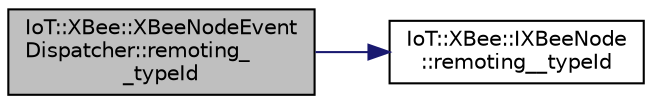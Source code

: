 digraph "IoT::XBee::XBeeNodeEventDispatcher::remoting__typeId"
{
 // LATEX_PDF_SIZE
  edge [fontname="Helvetica",fontsize="10",labelfontname="Helvetica",labelfontsize="10"];
  node [fontname="Helvetica",fontsize="10",shape=record];
  rankdir="LR";
  Node1 [label="IoT::XBee::XBeeNodeEvent\lDispatcher::remoting_\l_typeId",height=0.2,width=0.4,color="black", fillcolor="grey75", style="filled", fontcolor="black",tooltip=" "];
  Node1 -> Node2 [color="midnightblue",fontsize="10",style="solid"];
  Node2 [label="IoT::XBee::IXBeeNode\l::remoting__typeId",height=0.2,width=0.4,color="black", fillcolor="white", style="filled",URL="$classIoT_1_1XBee_1_1IXBeeNode.html#aec31ac51ee42bdcf69e13eccb2186890",tooltip=" "];
}
